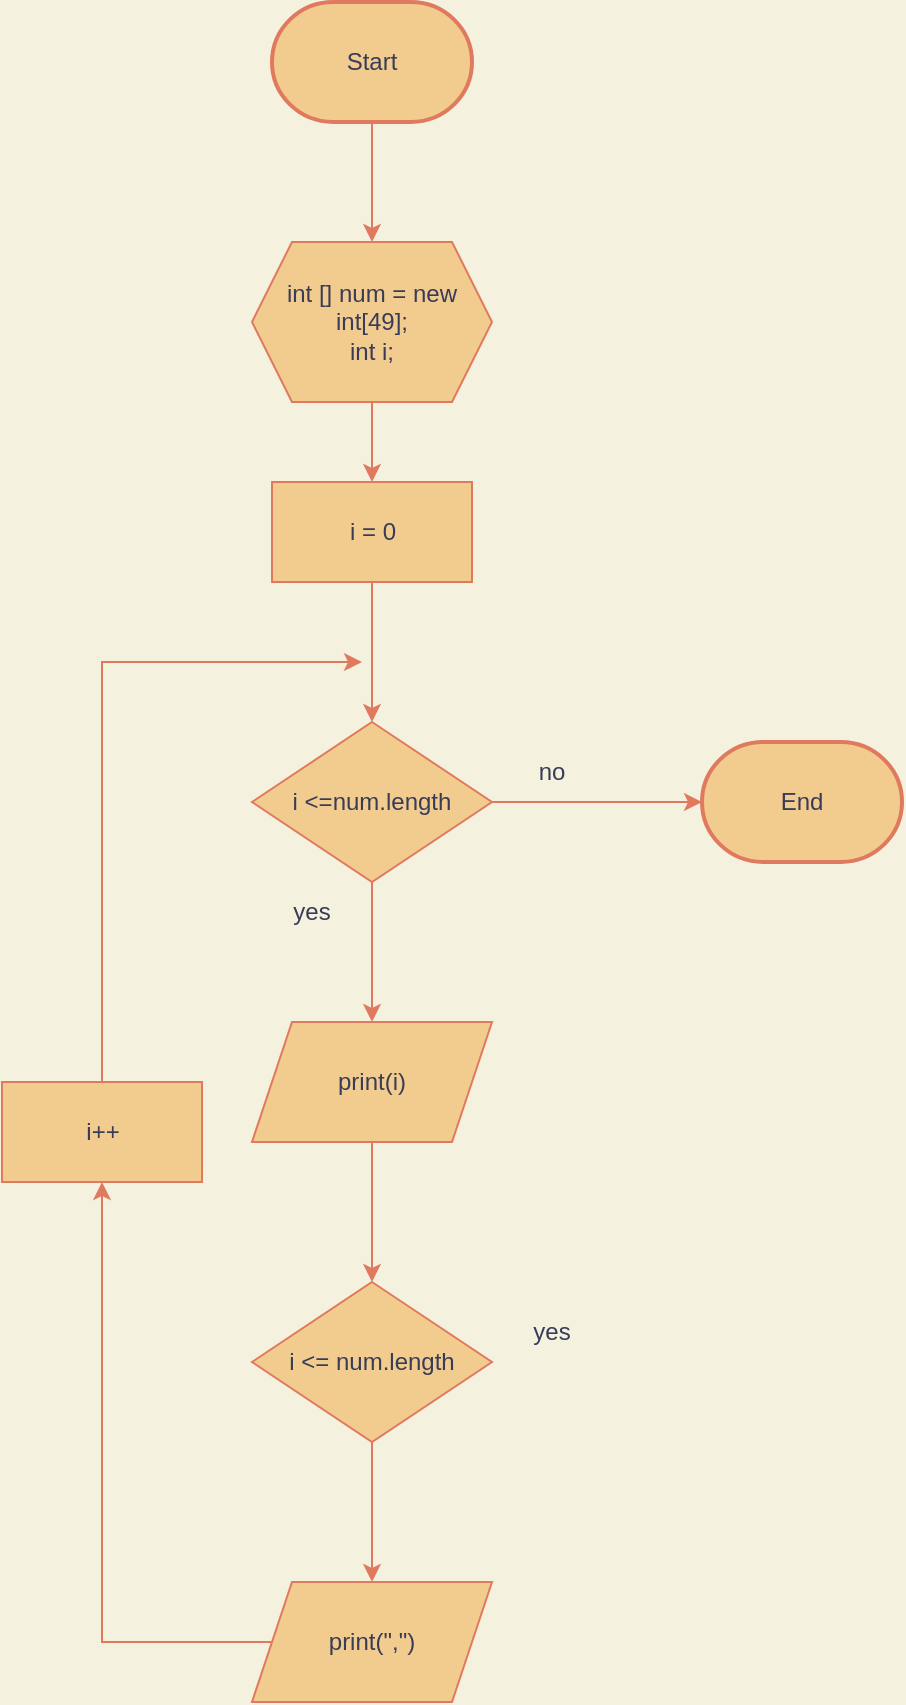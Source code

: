 <mxfile version="20.3.0" type="device"><diagram id="SeC58Cy0nOK3ta2zFoDO" name="Page-1"><mxGraphModel dx="956" dy="1724" grid="1" gridSize="10" guides="1" tooltips="1" connect="1" arrows="1" fold="1" page="1" pageScale="1" pageWidth="850" pageHeight="1100" background="#F4F1DE" math="0" shadow="0"><root><mxCell id="0"/><mxCell id="1" parent="0"/><mxCell id="kAMBNqGar4Ct5mP9QeG--1" value="End" style="strokeWidth=2;html=1;shape=mxgraph.flowchart.terminator;whiteSpace=wrap;fillColor=#F2CC8F;strokeColor=#E07A5F;fontColor=#393C56;" vertex="1" parent="1"><mxGeometry x="590" y="370" width="100" height="60" as="geometry"/></mxCell><mxCell id="kAMBNqGar4Ct5mP9QeG--2" value="Start" style="strokeWidth=2;html=1;shape=mxgraph.flowchart.terminator;whiteSpace=wrap;fillColor=#F2CC8F;strokeColor=#E07A5F;fontColor=#393C56;" vertex="1" parent="1"><mxGeometry x="375" width="100" height="60" as="geometry"/></mxCell><mxCell id="kAMBNqGar4Ct5mP9QeG--5" value="int [] num = new int[49];&lt;br&gt;int i;" style="shape=hexagon;perimeter=hexagonPerimeter2;whiteSpace=wrap;html=1;fixedSize=1;fillColor=#F2CC8F;strokeColor=#E07A5F;fontColor=#393C56;" vertex="1" parent="1"><mxGeometry x="365" y="120" width="120" height="80" as="geometry"/></mxCell><mxCell id="kAMBNqGar4Ct5mP9QeG--6" value="i = 0" style="html=1;dashed=0;whitespace=wrap;fillColor=#F2CC8F;strokeColor=#E07A5F;fontColor=#393C56;" vertex="1" parent="1"><mxGeometry x="375" y="240" width="100" height="50" as="geometry"/></mxCell><mxCell id="kAMBNqGar4Ct5mP9QeG--7" value="i &amp;lt;=num.length" style="rhombus;whiteSpace=wrap;html=1;fillColor=#F2CC8F;strokeColor=#E07A5F;fontColor=#393C56;" vertex="1" parent="1"><mxGeometry x="365" y="360" width="120" height="80" as="geometry"/></mxCell><mxCell id="kAMBNqGar4Ct5mP9QeG--9" value="print(i)" style="shape=parallelogram;perimeter=parallelogramPerimeter;whiteSpace=wrap;html=1;fixedSize=1;fillColor=#F2CC8F;strokeColor=#E07A5F;fontColor=#393C56;" vertex="1" parent="1"><mxGeometry x="365" y="510" width="120" height="60" as="geometry"/></mxCell><mxCell id="kAMBNqGar4Ct5mP9QeG--10" value="i &amp;lt;= num.length" style="rhombus;whiteSpace=wrap;html=1;fillColor=#F2CC8F;strokeColor=#E07A5F;fontColor=#393C56;" vertex="1" parent="1"><mxGeometry x="365" y="640" width="120" height="80" as="geometry"/></mxCell><mxCell id="kAMBNqGar4Ct5mP9QeG--11" value="print(&quot;,&quot;)" style="shape=parallelogram;perimeter=parallelogramPerimeter;whiteSpace=wrap;html=1;fixedSize=1;fillColor=#F2CC8F;strokeColor=#E07A5F;fontColor=#393C56;" vertex="1" parent="1"><mxGeometry x="365" y="790" width="120" height="60" as="geometry"/></mxCell><mxCell id="kAMBNqGar4Ct5mP9QeG--12" value="i++" style="html=1;dashed=0;whitespace=wrap;fillColor=#F2CC8F;strokeColor=#E07A5F;fontColor=#393C56;" vertex="1" parent="1"><mxGeometry x="240" y="540" width="100" height="50" as="geometry"/></mxCell><mxCell id="kAMBNqGar4Ct5mP9QeG--13" value="yes" style="text;html=1;strokeColor=none;fillColor=none;align=center;verticalAlign=middle;whiteSpace=wrap;rounded=0;fontColor=#393C56;" vertex="1" parent="1"><mxGeometry x="365" y="440" width="60" height="30" as="geometry"/></mxCell><mxCell id="kAMBNqGar4Ct5mP9QeG--14" value="no" style="text;html=1;strokeColor=none;fillColor=none;align=center;verticalAlign=middle;whiteSpace=wrap;rounded=0;fontColor=#393C56;" vertex="1" parent="1"><mxGeometry x="485" y="370" width="60" height="30" as="geometry"/></mxCell><mxCell id="kAMBNqGar4Ct5mP9QeG--15" value="" style="endArrow=classic;html=1;rounded=0;entryX=0.5;entryY=0;entryDx=0;entryDy=0;exitX=0.5;exitY=1;exitDx=0;exitDy=0;labelBackgroundColor=#F4F1DE;strokeColor=#E07A5F;fontColor=#393C56;" edge="1" parent="1" source="kAMBNqGar4Ct5mP9QeG--10" target="kAMBNqGar4Ct5mP9QeG--11"><mxGeometry width="50" height="50" relative="1" as="geometry"><mxPoint x="160" y="240" as="sourcePoint"/><mxPoint x="210" y="190" as="targetPoint"/></mxGeometry></mxCell><mxCell id="kAMBNqGar4Ct5mP9QeG--16" value="" style="endArrow=classic;html=1;rounded=0;entryX=0.5;entryY=0;entryDx=0;entryDy=0;exitX=0.5;exitY=1;exitDx=0;exitDy=0;labelBackgroundColor=#F4F1DE;strokeColor=#E07A5F;fontColor=#393C56;" edge="1" parent="1" source="kAMBNqGar4Ct5mP9QeG--9" target="kAMBNqGar4Ct5mP9QeG--10"><mxGeometry width="50" height="50" relative="1" as="geometry"><mxPoint x="170" y="250.0" as="sourcePoint"/><mxPoint x="220" y="200.0" as="targetPoint"/></mxGeometry></mxCell><mxCell id="kAMBNqGar4Ct5mP9QeG--17" value="" style="endArrow=classic;html=1;rounded=0;entryX=0.5;entryY=0;entryDx=0;entryDy=0;exitX=0.5;exitY=1;exitDx=0;exitDy=0;labelBackgroundColor=#F4F1DE;strokeColor=#E07A5F;fontColor=#393C56;" edge="1" parent="1" source="kAMBNqGar4Ct5mP9QeG--7" target="kAMBNqGar4Ct5mP9QeG--9"><mxGeometry width="50" height="50" relative="1" as="geometry"><mxPoint x="180" y="260.0" as="sourcePoint"/><mxPoint x="230" y="210.0" as="targetPoint"/></mxGeometry></mxCell><mxCell id="kAMBNqGar4Ct5mP9QeG--18" value="" style="endArrow=classic;html=1;rounded=0;entryX=0.5;entryY=0;entryDx=0;entryDy=0;exitX=0.5;exitY=1;exitDx=0;exitDy=0;labelBackgroundColor=#F4F1DE;strokeColor=#E07A5F;fontColor=#393C56;" edge="1" parent="1" source="kAMBNqGar4Ct5mP9QeG--6" target="kAMBNqGar4Ct5mP9QeG--7"><mxGeometry width="50" height="50" relative="1" as="geometry"><mxPoint x="190" y="270.0" as="sourcePoint"/><mxPoint x="240" y="220.0" as="targetPoint"/></mxGeometry></mxCell><mxCell id="kAMBNqGar4Ct5mP9QeG--19" value="" style="endArrow=classic;html=1;rounded=0;entryX=0.5;entryY=0;entryDx=0;entryDy=0;exitX=0.5;exitY=1;exitDx=0;exitDy=0;labelBackgroundColor=#F4F1DE;strokeColor=#E07A5F;fontColor=#393C56;" edge="1" parent="1" source="kAMBNqGar4Ct5mP9QeG--5" target="kAMBNqGar4Ct5mP9QeG--6"><mxGeometry width="50" height="50" relative="1" as="geometry"><mxPoint x="200" y="280.0" as="sourcePoint"/><mxPoint x="250" y="230.0" as="targetPoint"/></mxGeometry></mxCell><mxCell id="kAMBNqGar4Ct5mP9QeG--20" value="" style="endArrow=classic;html=1;rounded=0;entryX=0.5;entryY=0;entryDx=0;entryDy=0;exitX=0.5;exitY=1;exitDx=0;exitDy=0;exitPerimeter=0;labelBackgroundColor=#F4F1DE;strokeColor=#E07A5F;fontColor=#393C56;" edge="1" parent="1" source="kAMBNqGar4Ct5mP9QeG--2" target="kAMBNqGar4Ct5mP9QeG--5"><mxGeometry width="50" height="50" relative="1" as="geometry"><mxPoint x="210" y="290.0" as="sourcePoint"/><mxPoint x="260" y="240.0" as="targetPoint"/></mxGeometry></mxCell><mxCell id="kAMBNqGar4Ct5mP9QeG--22" value="" style="endArrow=classic;html=1;rounded=0;entryX=0;entryY=0.5;entryDx=0;entryDy=0;exitX=1;exitY=0.5;exitDx=0;exitDy=0;entryPerimeter=0;labelBackgroundColor=#F4F1DE;strokeColor=#E07A5F;fontColor=#393C56;" edge="1" parent="1" source="kAMBNqGar4Ct5mP9QeG--7" target="kAMBNqGar4Ct5mP9QeG--1"><mxGeometry width="50" height="50" relative="1" as="geometry"><mxPoint x="640" y="310" as="sourcePoint"/><mxPoint x="660" y="270" as="targetPoint"/></mxGeometry></mxCell><mxCell id="kAMBNqGar4Ct5mP9QeG--24" value="" style="endArrow=classic;html=1;rounded=0;exitX=0.5;exitY=0;exitDx=0;exitDy=0;labelBackgroundColor=#F4F1DE;strokeColor=#E07A5F;fontColor=#393C56;" edge="1" parent="1" source="kAMBNqGar4Ct5mP9QeG--12"><mxGeometry width="50" height="50" relative="1" as="geometry"><mxPoint x="435" y="450" as="sourcePoint"/><mxPoint x="420" y="330" as="targetPoint"/><Array as="points"><mxPoint x="290" y="330"/></Array></mxGeometry></mxCell><mxCell id="kAMBNqGar4Ct5mP9QeG--25" value="" style="endArrow=classic;html=1;rounded=0;entryX=0.5;entryY=1;entryDx=0;entryDy=0;exitX=0;exitY=0.5;exitDx=0;exitDy=0;labelBackgroundColor=#F4F1DE;strokeColor=#E07A5F;fontColor=#393C56;" edge="1" parent="1" source="kAMBNqGar4Ct5mP9QeG--11" target="kAMBNqGar4Ct5mP9QeG--12"><mxGeometry width="50" height="50" relative="1" as="geometry"><mxPoint x="310" y="780" as="sourcePoint"/><mxPoint x="445" y="530" as="targetPoint"/><Array as="points"><mxPoint x="290" y="820"/></Array></mxGeometry></mxCell><mxCell id="kAMBNqGar4Ct5mP9QeG--26" value="yes" style="text;html=1;strokeColor=none;fillColor=none;align=center;verticalAlign=middle;whiteSpace=wrap;rounded=0;fontColor=#393C56;" vertex="1" parent="1"><mxGeometry x="485" y="650" width="60" height="30" as="geometry"/></mxCell></root></mxGraphModel></diagram></mxfile>